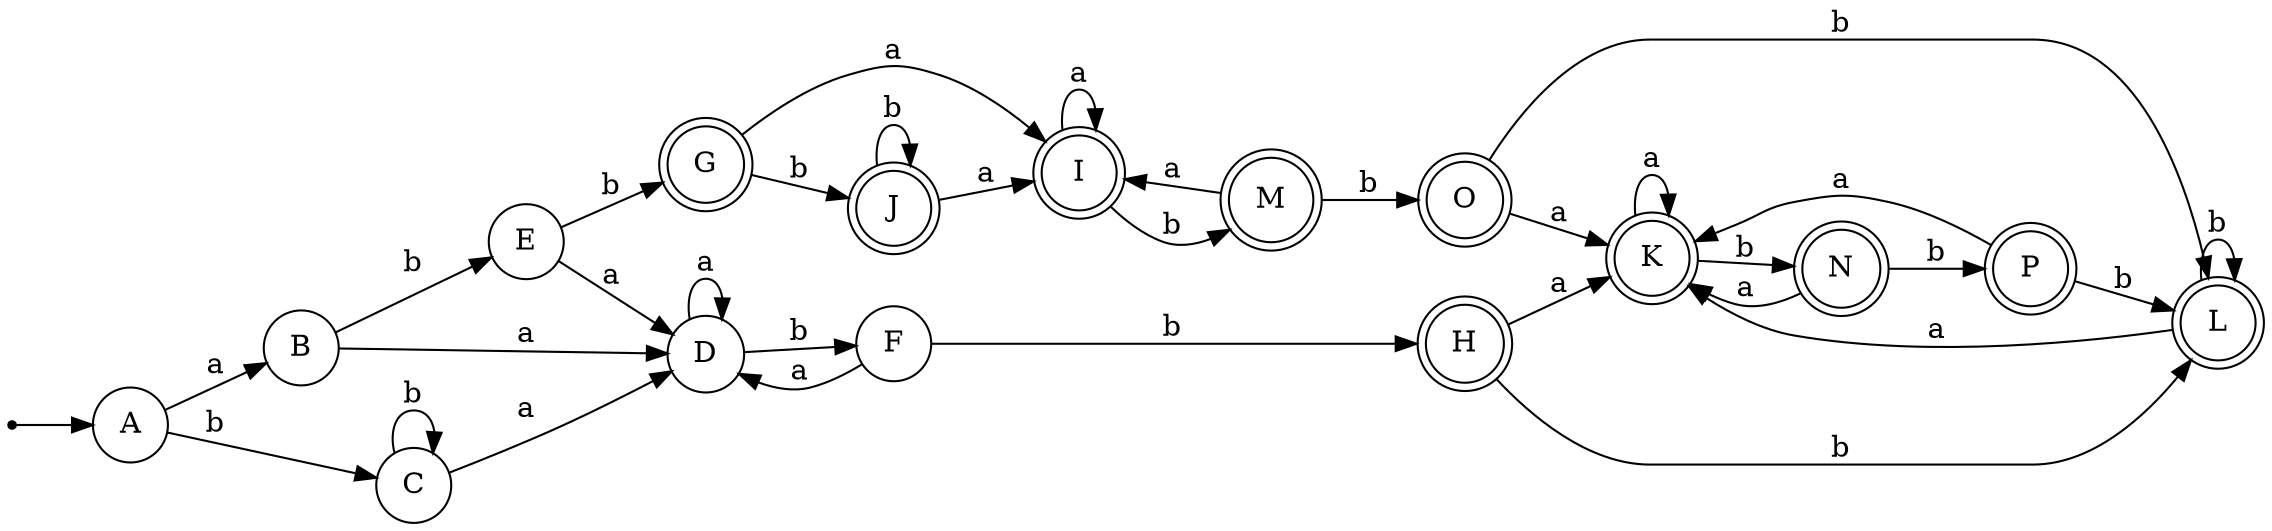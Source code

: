digraph AFD{
node [shape=circle];
rankdir=LR;
A [label="A"];
B [label="B"];
C [label="C"];
D [label="D"];
E [label="E"];
F [label="F"];
G[shape=doublecircle] [label="G"];
H[shape=doublecircle] [label="H"];
I[shape=doublecircle] [label="I"];
J[shape=doublecircle] [label="J"];
K[shape=doublecircle] [label="K"];
L[shape=doublecircle] [label="L"];
M[shape=doublecircle] [label="M"];
N[shape=doublecircle] [label="N"];
O[shape=doublecircle] [label="O"];
P[shape=doublecircle] [label="P"];
init [label="", shape=point];
init->A;
A->B[label="a"];
A->C[label="b"];
B->D[label="a"];
B->E[label="b"];
C->D[label="a"];
C->C[label="b"];
D->D[label="a"];
D->F[label="b"];
E->D[label="a"];
E->G[label="b"];
F->D[label="a"];
F->H[label="b"];
G->I[label="a"];
G->J[label="b"];
H->K[label="a"];
H->L[label="b"];
I->I[label="a"];
I->M[label="b"];
J->I[label="a"];
J->J[label="b"];
K->K[label="a"];
K->N[label="b"];
L->K[label="a"];
L->L[label="b"];
M->I[label="a"];
M->O[label="b"];
N->K[label="a"];
N->P[label="b"];
O->K[label="a"];
O->L[label="b"];
P->K[label="a"];
P->L[label="b"];
}
